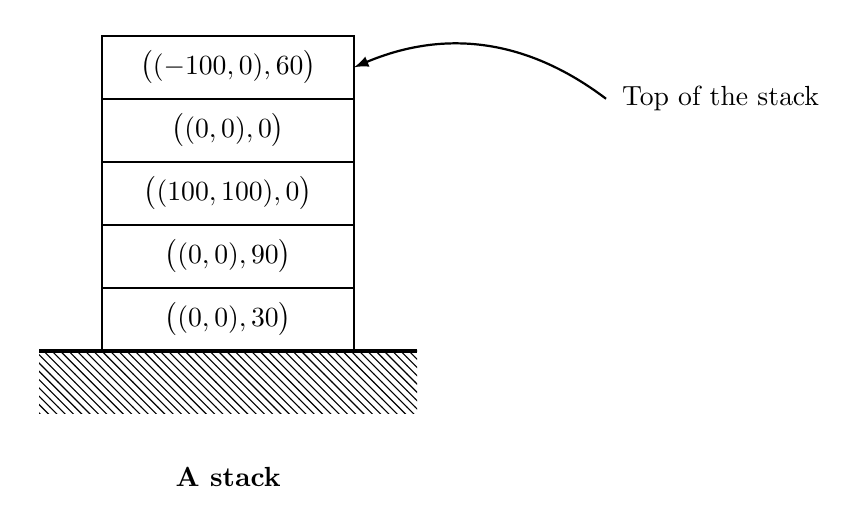
\usetikzlibrary{patterns}

\begin{tikzpicture}[scale=0.8]



\draw[ultra thick] (-3,0) -- (3,0);
\fill[pattern=north west lines] (-3,-1) rectangle (3,0);


\draw[thick] (-2,0) rectangle ++(4,1);
\node at (0,0.5) {$\big((0,0),30\big)$};

\draw[thick] (-2,1) rectangle ++(4,1);
\node at (0,1.5) {$\big((0,0),90\big)$};

\draw[thick] (-2,2) rectangle ++(4,1);
\node at (0,2.5) {$\big((100,100),0\big)$};

\draw[thick] (-2,3) rectangle ++(4,1);
\node at (0,3.5) {$\big((0,0),0\big)$};

\draw[thick] (-2,4) rectangle ++(4,1);
\node at (0,4.5) {$\big((-100,0),60\big)$};


\node at (0,-2) {\bf A stack};

\node[right] at (6.1,4) {Top of the stack};
\draw[->,>=latex,thick ] (6,4)  to[bend right] (2,4.5);

\end{tikzpicture}
